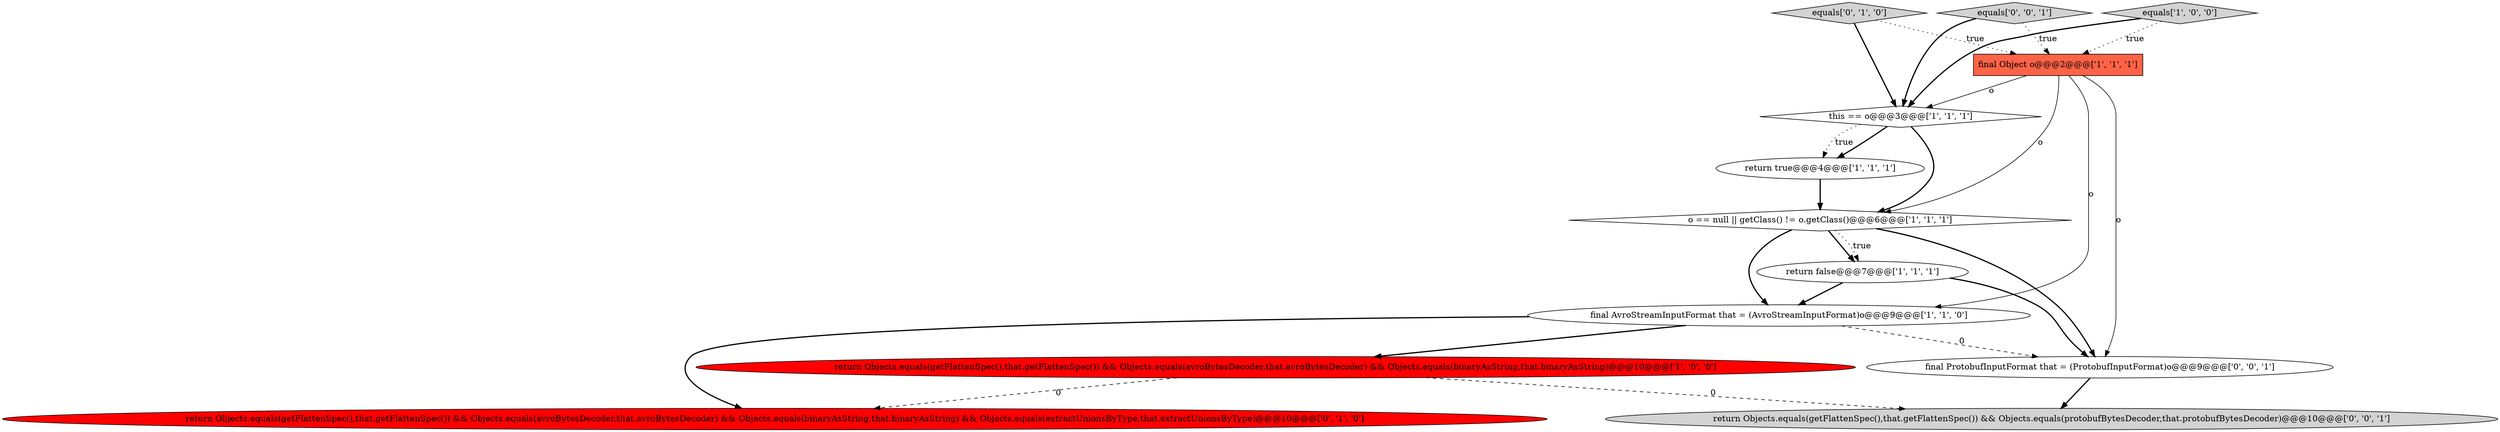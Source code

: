 digraph {
7 [style = filled, label = "return Objects.equals(getFlattenSpec(),that.getFlattenSpec()) && Objects.equals(avroBytesDecoder,that.avroBytesDecoder) && Objects.equals(binaryAsString,that.binaryAsString)@@@10@@@['1', '0', '0']", fillcolor = red, shape = ellipse image = "AAA1AAABBB1BBB"];
6 [style = filled, label = "this == o@@@3@@@['1', '1', '1']", fillcolor = white, shape = diamond image = "AAA0AAABBB1BBB"];
4 [style = filled, label = "final AvroStreamInputFormat that = (AvroStreamInputFormat)o@@@9@@@['1', '1', '0']", fillcolor = white, shape = ellipse image = "AAA0AAABBB1BBB"];
12 [style = filled, label = "return Objects.equals(getFlattenSpec(),that.getFlattenSpec()) && Objects.equals(protobufBytesDecoder,that.protobufBytesDecoder)@@@10@@@['0', '0', '1']", fillcolor = lightgray, shape = ellipse image = "AAA0AAABBB3BBB"];
11 [style = filled, label = "equals['0', '0', '1']", fillcolor = lightgray, shape = diamond image = "AAA0AAABBB3BBB"];
0 [style = filled, label = "final Object o@@@2@@@['1', '1', '1']", fillcolor = tomato, shape = box image = "AAA0AAABBB1BBB"];
5 [style = filled, label = "return false@@@7@@@['1', '1', '1']", fillcolor = white, shape = ellipse image = "AAA0AAABBB1BBB"];
2 [style = filled, label = "equals['1', '0', '0']", fillcolor = lightgray, shape = diamond image = "AAA0AAABBB1BBB"];
3 [style = filled, label = "return true@@@4@@@['1', '1', '1']", fillcolor = white, shape = ellipse image = "AAA0AAABBB1BBB"];
9 [style = filled, label = "equals['0', '1', '0']", fillcolor = lightgray, shape = diamond image = "AAA0AAABBB2BBB"];
10 [style = filled, label = "final ProtobufInputFormat that = (ProtobufInputFormat)o@@@9@@@['0', '0', '1']", fillcolor = white, shape = ellipse image = "AAA0AAABBB3BBB"];
8 [style = filled, label = "return Objects.equals(getFlattenSpec(),that.getFlattenSpec()) && Objects.equals(avroBytesDecoder,that.avroBytesDecoder) && Objects.equals(binaryAsString,that.binaryAsString) && Objects.equals(extractUnionsByType,that.extractUnionsByType)@@@10@@@['0', '1', '0']", fillcolor = red, shape = ellipse image = "AAA1AAABBB2BBB"];
1 [style = filled, label = "o == null || getClass() != o.getClass()@@@6@@@['1', '1', '1']", fillcolor = white, shape = diamond image = "AAA0AAABBB1BBB"];
1->5 [style = bold, label=""];
6->3 [style = bold, label=""];
5->10 [style = bold, label=""];
1->4 [style = bold, label=""];
0->1 [style = solid, label="o"];
9->0 [style = dotted, label="true"];
2->0 [style = dotted, label="true"];
3->1 [style = bold, label=""];
2->6 [style = bold, label=""];
0->10 [style = solid, label="o"];
11->6 [style = bold, label=""];
7->8 [style = dashed, label="0"];
0->6 [style = solid, label="o"];
4->7 [style = bold, label=""];
9->6 [style = bold, label=""];
6->1 [style = bold, label=""];
10->12 [style = bold, label=""];
11->0 [style = dotted, label="true"];
5->4 [style = bold, label=""];
0->4 [style = solid, label="o"];
7->12 [style = dashed, label="0"];
4->8 [style = bold, label=""];
6->3 [style = dotted, label="true"];
4->10 [style = dashed, label="0"];
1->10 [style = bold, label=""];
1->5 [style = dotted, label="true"];
}
